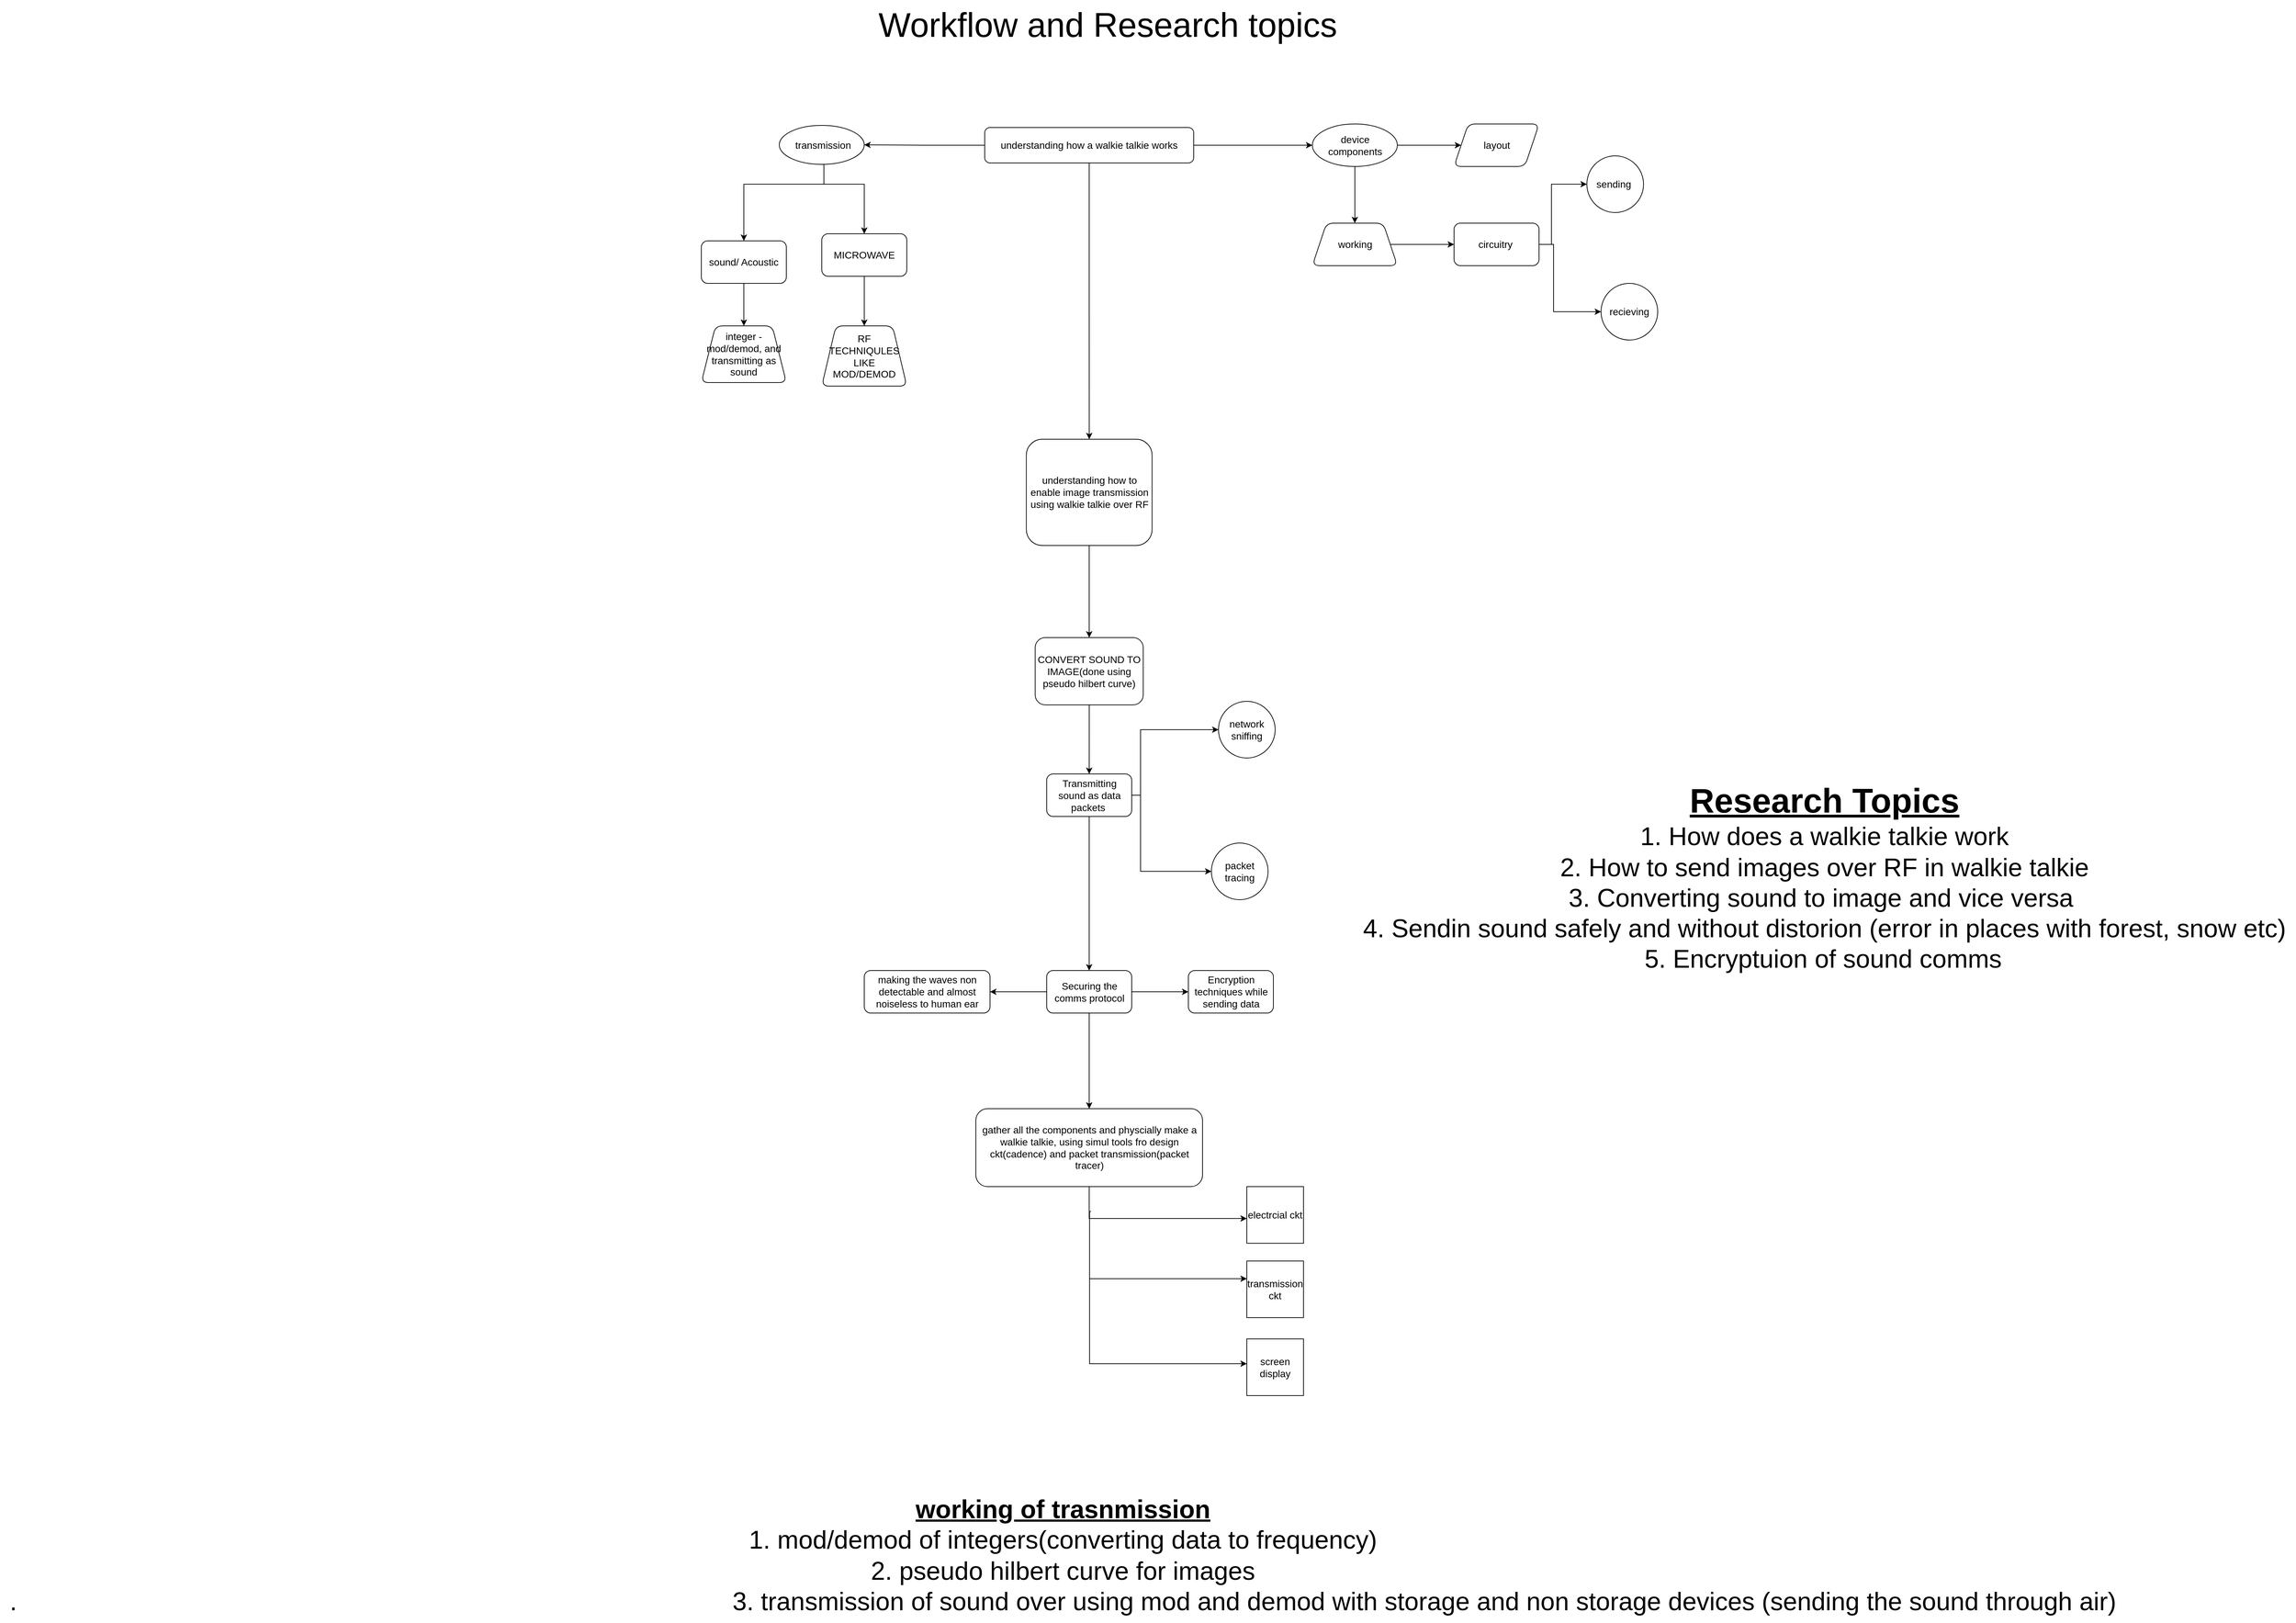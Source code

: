 <mxfile version="20.4.1" type="device" pages="2"><diagram id="RWWnA3afF1shueA9JQdX" name="Page-1"><mxGraphModel dx="6608" dy="4802" grid="1" gridSize="10" guides="1" tooltips="1" connect="1" arrows="1" fold="1" page="1" pageScale="1" pageWidth="1100" pageHeight="850" background="#ffffff" math="0" shadow="0"><root><mxCell id="0"/><mxCell id="1" parent="0"/><mxCell id="VR-UZ06oaNitG5tPslY4-18" value="&lt;font style=&quot;font-size: 48px;&quot;&gt;Workflow and Research topics&amp;nbsp;&lt;/font&gt;" style="text;html=1;align=center;verticalAlign=middle;resizable=0;points=[];autosize=1;strokeColor=none;fillColor=none;" vertex="1" parent="1"><mxGeometry x="110" y="-2170" width="680" height="70" as="geometry"/></mxCell><mxCell id="VR-UZ06oaNitG5tPslY4-25" value="" style="edgeStyle=orthogonalEdgeStyle;rounded=0;orthogonalLoop=1;jettySize=auto;html=1;fontSize=14;" edge="1" parent="1" source="VR-UZ06oaNitG5tPslY4-20" target="VR-UZ06oaNitG5tPslY4-24"><mxGeometry relative="1" as="geometry"/></mxCell><mxCell id="VR-UZ06oaNitG5tPslY4-33" value="" style="edgeStyle=orthogonalEdgeStyle;rounded=0;orthogonalLoop=1;jettySize=auto;html=1;fontSize=14;" edge="1" parent="1" source="VR-UZ06oaNitG5tPslY4-20" target="VR-UZ06oaNitG5tPslY4-32"><mxGeometry relative="1" as="geometry"/></mxCell><mxCell id="VR-UZ06oaNitG5tPslY4-62" value="" style="edgeStyle=orthogonalEdgeStyle;rounded=0;orthogonalLoop=1;jettySize=auto;html=1;fontSize=14;" edge="1" parent="1" source="VR-UZ06oaNitG5tPslY4-20" target="VR-UZ06oaNitG5tPslY4-61"><mxGeometry relative="1" as="geometry"/></mxCell><mxCell id="VR-UZ06oaNitG5tPslY4-20" value="understanding how a walkie talkie works" style="rounded=1;whiteSpace=wrap;html=1;fontSize=14;" vertex="1" parent="1"><mxGeometry x="270" y="-1990" width="295" height="50" as="geometry"/></mxCell><mxCell id="VR-UZ06oaNitG5tPslY4-27" value="" style="edgeStyle=orthogonalEdgeStyle;rounded=0;orthogonalLoop=1;jettySize=auto;html=1;fontSize=14;" edge="1" parent="1" source="VR-UZ06oaNitG5tPslY4-24" target="VR-UZ06oaNitG5tPslY4-26"><mxGeometry relative="1" as="geometry"/></mxCell><mxCell id="VR-UZ06oaNitG5tPslY4-31" value="" style="edgeStyle=orthogonalEdgeStyle;rounded=0;orthogonalLoop=1;jettySize=auto;html=1;fontSize=14;" edge="1" parent="1" source="VR-UZ06oaNitG5tPslY4-24" target="VR-UZ06oaNitG5tPslY4-30"><mxGeometry relative="1" as="geometry"/></mxCell><mxCell id="VR-UZ06oaNitG5tPslY4-24" value="device components" style="ellipse;whiteSpace=wrap;html=1;fontSize=14;rounded=1;" vertex="1" parent="1"><mxGeometry x="732.5" y="-1995" width="120" height="60" as="geometry"/></mxCell><mxCell id="VR-UZ06oaNitG5tPslY4-26" value="layout" style="shape=parallelogram;perimeter=parallelogramPerimeter;whiteSpace=wrap;html=1;fixedSize=1;fontSize=14;rounded=1;" vertex="1" parent="1"><mxGeometry x="932.5" y="-1995" width="120" height="60" as="geometry"/></mxCell><mxCell id="VR-UZ06oaNitG5tPslY4-51" value="" style="edgeStyle=orthogonalEdgeStyle;rounded=0;orthogonalLoop=1;jettySize=auto;html=1;fontSize=14;" edge="1" parent="1" source="VR-UZ06oaNitG5tPslY4-30" target="VR-UZ06oaNitG5tPslY4-50"><mxGeometry relative="1" as="geometry"/></mxCell><mxCell id="VR-UZ06oaNitG5tPslY4-30" value="working" style="shape=trapezoid;perimeter=trapezoidPerimeter;whiteSpace=wrap;html=1;fixedSize=1;fontSize=14;rounded=1;" vertex="1" parent="1"><mxGeometry x="732.5" y="-1855" width="120" height="60" as="geometry"/></mxCell><mxCell id="VR-UZ06oaNitG5tPslY4-35" value="" style="edgeStyle=orthogonalEdgeStyle;rounded=0;orthogonalLoop=1;jettySize=auto;html=1;fontSize=14;exitX=0.5;exitY=1;exitDx=0;exitDy=0;" edge="1" parent="1" source="VR-UZ06oaNitG5tPslY4-32"><mxGeometry relative="1" as="geometry"><mxPoint x="-40" y="-1910" as="sourcePoint"/><mxPoint x="100" y="-1840" as="targetPoint"/><Array as="points"><mxPoint x="43" y="-1910"/><mxPoint x="100" y="-1910"/></Array></mxGeometry></mxCell><mxCell id="VR-UZ06oaNitG5tPslY4-42" style="edgeStyle=orthogonalEdgeStyle;rounded=0;orthogonalLoop=1;jettySize=auto;html=1;exitX=0.5;exitY=1;exitDx=0;exitDy=0;fontSize=14;" edge="1" parent="1" source="VR-UZ06oaNitG5tPslY4-32"><mxGeometry relative="1" as="geometry"><mxPoint x="-70" y="-1830" as="targetPoint"/><Array as="points"><mxPoint x="43" y="-1910"/><mxPoint x="-70" y="-1910"/></Array></mxGeometry></mxCell><mxCell id="VR-UZ06oaNitG5tPslY4-32" value="&amp;nbsp;transmission" style="ellipse;whiteSpace=wrap;html=1;fontSize=14;rounded=1;" vertex="1" parent="1"><mxGeometry x="-20" y="-1993" width="120" height="55" as="geometry"/></mxCell><mxCell id="VR-UZ06oaNitG5tPslY4-36" value="RF TECHNIQULES LIKE MOD/DEMOD" style="shape=trapezoid;perimeter=trapezoidPerimeter;whiteSpace=wrap;html=1;fixedSize=1;fontSize=14;rounded=1;" vertex="1" parent="1"><mxGeometry x="40" y="-1710" width="120" height="85" as="geometry"/></mxCell><mxCell id="VR-UZ06oaNitG5tPslY4-41" value="" style="edgeStyle=orthogonalEdgeStyle;rounded=0;orthogonalLoop=1;jettySize=auto;html=1;fontSize=14;" edge="1" parent="1" source="VR-UZ06oaNitG5tPslY4-40" target="VR-UZ06oaNitG5tPslY4-36"><mxGeometry relative="1" as="geometry"/></mxCell><mxCell id="VR-UZ06oaNitG5tPslY4-40" value="MICROWAVE" style="rounded=1;whiteSpace=wrap;html=1;fontSize=14;" vertex="1" parent="1"><mxGeometry x="40" y="-1840" width="120" height="60" as="geometry"/></mxCell><mxCell id="VR-UZ06oaNitG5tPslY4-49" value="" style="edgeStyle=orthogonalEdgeStyle;rounded=0;orthogonalLoop=1;jettySize=auto;html=1;fontSize=14;" edge="1" parent="1" source="VR-UZ06oaNitG5tPslY4-43" target="VR-UZ06oaNitG5tPslY4-48"><mxGeometry relative="1" as="geometry"/></mxCell><mxCell id="VR-UZ06oaNitG5tPslY4-43" value="" style="rounded=1;whiteSpace=wrap;html=1;fontSize=14;" vertex="1" parent="1"><mxGeometry x="-130" y="-1830" width="120" height="60" as="geometry"/></mxCell><mxCell id="VR-UZ06oaNitG5tPslY4-44" value="&amp;nbsp; &amp;nbsp; &amp;nbsp; &amp;nbsp; &amp;nbsp; &amp;nbsp;sound/ Acoustic&amp;nbsp;" style="text;html=1;resizable=0;autosize=1;align=center;verticalAlign=middle;points=[];fillColor=none;strokeColor=none;rounded=0;fontSize=14;" vertex="1" parent="1"><mxGeometry x="-175" y="-1815" width="170" height="30" as="geometry"/></mxCell><mxCell id="VR-UZ06oaNitG5tPslY4-48" value="integer - mod/demod, and transmitting as sound" style="shape=trapezoid;perimeter=trapezoidPerimeter;whiteSpace=wrap;html=1;fixedSize=1;fontSize=14;rounded=1;" vertex="1" parent="1"><mxGeometry x="-130" y="-1710" width="120" height="80" as="geometry"/></mxCell><mxCell id="VR-UZ06oaNitG5tPslY4-54" style="edgeStyle=orthogonalEdgeStyle;rounded=0;orthogonalLoop=1;jettySize=auto;html=1;exitX=1;exitY=0.5;exitDx=0;exitDy=0;fontSize=14;" edge="1" parent="1" source="VR-UZ06oaNitG5tPslY4-50"><mxGeometry relative="1" as="geometry"><mxPoint x="1120" y="-1910" as="targetPoint"/><Array as="points"><mxPoint x="1070" y="-1825"/><mxPoint x="1070" y="-1910"/></Array></mxGeometry></mxCell><mxCell id="VR-UZ06oaNitG5tPslY4-58" style="edgeStyle=orthogonalEdgeStyle;rounded=0;orthogonalLoop=1;jettySize=auto;html=1;exitX=1;exitY=0.5;exitDx=0;exitDy=0;fontSize=14;" edge="1" parent="1" source="VR-UZ06oaNitG5tPslY4-50"><mxGeometry relative="1" as="geometry"><mxPoint x="1140" y="-1730" as="targetPoint"/><Array as="points"><mxPoint x="1073" y="-1825"/><mxPoint x="1073" y="-1730"/></Array></mxGeometry></mxCell><mxCell id="VR-UZ06oaNitG5tPslY4-50" value="circuitry&amp;nbsp;" style="whiteSpace=wrap;html=1;fontSize=14;rounded=1;" vertex="1" parent="1"><mxGeometry x="932.5" y="-1855" width="120" height="60" as="geometry"/></mxCell><mxCell id="VR-UZ06oaNitG5tPslY4-59" value="sending&amp;nbsp;" style="ellipse;whiteSpace=wrap;html=1;aspect=fixed;fontSize=14;" vertex="1" parent="1"><mxGeometry x="1120" y="-1950" width="80" height="80" as="geometry"/></mxCell><mxCell id="VR-UZ06oaNitG5tPslY4-60" value="recieving" style="ellipse;whiteSpace=wrap;html=1;aspect=fixed;fontSize=14;" vertex="1" parent="1"><mxGeometry x="1140" y="-1770" width="80" height="80" as="geometry"/></mxCell><mxCell id="VR-UZ06oaNitG5tPslY4-64" value="" style="edgeStyle=orthogonalEdgeStyle;rounded=0;orthogonalLoop=1;jettySize=auto;html=1;fontSize=14;" edge="1" parent="1" source="VR-UZ06oaNitG5tPslY4-61" target="VR-UZ06oaNitG5tPslY4-63"><mxGeometry relative="1" as="geometry"/></mxCell><mxCell id="VR-UZ06oaNitG5tPslY4-61" value="understanding how to enable image transmission using walkie talkie over RF" style="whiteSpace=wrap;html=1;fontSize=14;rounded=1;" vertex="1" parent="1"><mxGeometry x="328.75" y="-1550" width="177.5" height="150" as="geometry"/></mxCell><mxCell id="VR-UZ06oaNitG5tPslY4-66" value="" style="edgeStyle=orthogonalEdgeStyle;rounded=0;orthogonalLoop=1;jettySize=auto;html=1;fontSize=14;" edge="1" parent="1" source="VR-UZ06oaNitG5tPslY4-63" target="VR-UZ06oaNitG5tPslY4-65"><mxGeometry relative="1" as="geometry"/></mxCell><mxCell id="VR-UZ06oaNitG5tPslY4-63" value="CONVERT SOUND TO IMAGE(done using pseudo hilbert curve)" style="whiteSpace=wrap;html=1;fontSize=14;rounded=1;" vertex="1" parent="1"><mxGeometry x="341.25" y="-1270" width="152.5" height="95" as="geometry"/></mxCell><mxCell id="VR-UZ06oaNitG5tPslY4-67" style="edgeStyle=orthogonalEdgeStyle;rounded=0;orthogonalLoop=1;jettySize=auto;html=1;exitX=1;exitY=0.5;exitDx=0;exitDy=0;fontSize=14;" edge="1" parent="1" source="VR-UZ06oaNitG5tPslY4-65"><mxGeometry relative="1" as="geometry"><mxPoint x="600" y="-1140" as="targetPoint"/><Array as="points"><mxPoint x="490" y="-1048"/><mxPoint x="490" y="-1140"/></Array></mxGeometry></mxCell><mxCell id="VR-UZ06oaNitG5tPslY4-69" style="edgeStyle=orthogonalEdgeStyle;rounded=0;orthogonalLoop=1;jettySize=auto;html=1;exitX=1;exitY=0.5;exitDx=0;exitDy=0;fontSize=14;" edge="1" parent="1" source="VR-UZ06oaNitG5tPslY4-65"><mxGeometry relative="1" as="geometry"><mxPoint x="590" y="-940" as="targetPoint"/><Array as="points"><mxPoint x="490" y="-1048"/><mxPoint x="490" y="-940"/></Array></mxGeometry></mxCell><mxCell id="VR-UZ06oaNitG5tPslY4-74" value="" style="edgeStyle=orthogonalEdgeStyle;rounded=0;orthogonalLoop=1;jettySize=auto;html=1;fontSize=14;" edge="1" parent="1" source="VR-UZ06oaNitG5tPslY4-65" target="VR-UZ06oaNitG5tPslY4-73"><mxGeometry relative="1" as="geometry"/></mxCell><mxCell id="VR-UZ06oaNitG5tPslY4-65" value="Transmitting sound as data packets&amp;nbsp;" style="whiteSpace=wrap;html=1;fontSize=14;rounded=1;" vertex="1" parent="1"><mxGeometry x="357.5" y="-1077.5" width="120" height="60" as="geometry"/></mxCell><mxCell id="VR-UZ06oaNitG5tPslY4-71" value="network sniffing" style="ellipse;whiteSpace=wrap;html=1;aspect=fixed;fontSize=14;" vertex="1" parent="1"><mxGeometry x="600" y="-1180" width="80" height="80" as="geometry"/></mxCell><mxCell id="VR-UZ06oaNitG5tPslY4-72" value="packet tracing" style="ellipse;whiteSpace=wrap;html=1;aspect=fixed;fontSize=14;" vertex="1" parent="1"><mxGeometry x="590" y="-980" width="80" height="80" as="geometry"/></mxCell><mxCell id="VR-UZ06oaNitG5tPslY4-76" value="" style="edgeStyle=orthogonalEdgeStyle;rounded=0;orthogonalLoop=1;jettySize=auto;html=1;fontSize=14;" edge="1" parent="1" source="VR-UZ06oaNitG5tPslY4-73" target="VR-UZ06oaNitG5tPslY4-75"><mxGeometry relative="1" as="geometry"/></mxCell><mxCell id="VR-UZ06oaNitG5tPslY4-81" value="" style="edgeStyle=orthogonalEdgeStyle;rounded=0;orthogonalLoop=1;jettySize=auto;html=1;fontSize=14;" edge="1" parent="1" source="VR-UZ06oaNitG5tPslY4-73" target="VR-UZ06oaNitG5tPslY4-80"><mxGeometry relative="1" as="geometry"/></mxCell><mxCell id="VR-UZ06oaNitG5tPslY4-83" value="" style="edgeStyle=orthogonalEdgeStyle;rounded=0;orthogonalLoop=1;jettySize=auto;html=1;fontSize=14;" edge="1" parent="1" source="VR-UZ06oaNitG5tPslY4-73" target="VR-UZ06oaNitG5tPslY4-82"><mxGeometry relative="1" as="geometry"/></mxCell><mxCell id="VR-UZ06oaNitG5tPslY4-73" value="Securing the comms protocol" style="rounded=1;whiteSpace=wrap;html=1;fontSize=14;" vertex="1" parent="1"><mxGeometry x="357.5" y="-800" width="120" height="60" as="geometry"/></mxCell><mxCell id="VR-UZ06oaNitG5tPslY4-75" value="Encryption techniques while sending data" style="whiteSpace=wrap;html=1;fontSize=14;rounded=1;" vertex="1" parent="1"><mxGeometry x="557.5" y="-800" width="120" height="60" as="geometry"/></mxCell><mxCell id="VR-UZ06oaNitG5tPslY4-80" value="making the waves non detectable and almost noiseless to human ear" style="whiteSpace=wrap;html=1;fontSize=14;rounded=1;" vertex="1" parent="1"><mxGeometry x="100" y="-800" width="177.5" height="60" as="geometry"/></mxCell><mxCell id="VR-UZ06oaNitG5tPslY4-87" style="edgeStyle=orthogonalEdgeStyle;rounded=0;orthogonalLoop=1;jettySize=auto;html=1;exitX=0.5;exitY=1;exitDx=0;exitDy=0;fontSize=14;" edge="1" parent="1" source="VR-UZ06oaNitG5tPslY4-82"><mxGeometry relative="1" as="geometry"><mxPoint x="640" y="-450" as="targetPoint"/><Array as="points"><mxPoint x="418" y="-450"/></Array></mxGeometry></mxCell><mxCell id="VR-UZ06oaNitG5tPslY4-82" value="gather all the components and physcially make a walkie talkie, using simul tools fro design ckt(cadence) and packet transmission(packet tracer)" style="rounded=1;whiteSpace=wrap;html=1;fontSize=14;" vertex="1" parent="1"><mxGeometry x="257.5" y="-605" width="320" height="110" as="geometry"/></mxCell><mxCell id="VR-UZ06oaNitG5tPslY4-88" style="edgeStyle=orthogonalEdgeStyle;rounded=0;orthogonalLoop=1;jettySize=auto;html=1;fontSize=14;" edge="1" parent="1"><mxGeometry relative="1" as="geometry"><mxPoint x="640" y="-365" as="targetPoint"/><mxPoint x="420" y="-460" as="sourcePoint"/><Array as="points"><mxPoint x="418" y="-365"/></Array></mxGeometry></mxCell><mxCell id="VR-UZ06oaNitG5tPslY4-89" style="edgeStyle=orthogonalEdgeStyle;rounded=0;orthogonalLoop=1;jettySize=auto;html=1;fontSize=14;" edge="1" parent="1"><mxGeometry relative="1" as="geometry"><mxPoint x="640" y="-245" as="targetPoint"/><mxPoint x="418" y="-370" as="sourcePoint"/><Array as="points"><mxPoint x="418" y="-245"/></Array></mxGeometry></mxCell><mxCell id="VR-UZ06oaNitG5tPslY4-91" value="screen display" style="whiteSpace=wrap;html=1;aspect=fixed;fontSize=14;" vertex="1" parent="1"><mxGeometry x="640" y="-280" width="80" height="80" as="geometry"/></mxCell><mxCell id="VR-UZ06oaNitG5tPslY4-92" value="transmission ckt" style="whiteSpace=wrap;html=1;aspect=fixed;fontSize=14;" vertex="1" parent="1"><mxGeometry x="640" y="-390" width="80" height="80" as="geometry"/></mxCell><mxCell id="VR-UZ06oaNitG5tPslY4-93" value="electrcial ckt" style="whiteSpace=wrap;html=1;aspect=fixed;fontSize=14;" vertex="1" parent="1"><mxGeometry x="640" y="-495" width="80" height="80" as="geometry"/></mxCell><mxCell id="VR-UZ06oaNitG5tPslY4-95" value="&lt;font style=&quot;&quot;&gt;&lt;font style=&quot;font-size: 48px;&quot;&gt;&lt;b&gt;&lt;u&gt;&lt;font style=&quot;&quot;&gt;Research Topics&lt;/font&gt;&lt;br&gt;&lt;/u&gt;&lt;/b&gt;&lt;/font&gt;&lt;span style=&quot;font-size: 36px;&quot;&gt;1. How does a walkie talkie work&lt;/span&gt;&lt;br&gt;&lt;span style=&quot;font-size: 36px;&quot;&gt;2. How to send images over RF in walkie talkie&lt;/span&gt;&lt;br&gt;&lt;span style=&quot;font-size: 36px;&quot;&gt;3. Converting sound to image and vice versa&amp;nbsp;&lt;/span&gt;&lt;br&gt;&lt;span style=&quot;font-size: 36px;&quot;&gt;4. Sendin sound safely and without distorion (error in places with forest, snow etc)&lt;/span&gt;&lt;br&gt;&lt;span style=&quot;font-size: 36px;&quot;&gt;5. Encryptuion of sound comms&lt;/span&gt;&lt;/font&gt;&amp;nbsp;" style="text;html=1;align=center;verticalAlign=middle;resizable=0;points=[];autosize=1;strokeColor=none;fillColor=none;fontSize=14;" vertex="1" parent="1"><mxGeometry x="790" y="-1077.5" width="1330" height="290" as="geometry"/></mxCell><mxCell id="VR-UZ06oaNitG5tPslY4-96" value="&lt;b&gt;&lt;u&gt;working of trasnmission&lt;/u&gt;&lt;/b&gt;&lt;br&gt;1. mod/demod of integers(converting data to frequency)&lt;br&gt;2. pseudo hilbert curve for images&lt;br&gt;.&amp;nbsp; &amp;nbsp; &amp;nbsp; &amp;nbsp; &amp;nbsp; &amp;nbsp; &amp;nbsp; &amp;nbsp; &amp;nbsp; &amp;nbsp; &amp;nbsp; &amp;nbsp; &amp;nbsp; &amp;nbsp; &amp;nbsp; &amp;nbsp; &amp;nbsp; &amp;nbsp; &amp;nbsp; &amp;nbsp; &amp;nbsp; &amp;nbsp; &amp;nbsp; &amp;nbsp; &amp;nbsp; &amp;nbsp; &amp;nbsp; &amp;nbsp; &amp;nbsp; &amp;nbsp; &amp;nbsp; &amp;nbsp; &amp;nbsp; &amp;nbsp; &amp;nbsp; &amp;nbsp; &amp;nbsp; &amp;nbsp; &amp;nbsp; &amp;nbsp; &amp;nbsp; &amp;nbsp; &amp;nbsp; &amp;nbsp; &amp;nbsp; &amp;nbsp; &amp;nbsp; &amp;nbsp; &amp;nbsp; &amp;nbsp; &amp;nbsp;3. transmission of sound over using mod and demod with storage and non storage devices (sending the sound through air)&lt;br&gt;" style="text;html=1;align=center;verticalAlign=middle;resizable=0;points=[];autosize=1;strokeColor=none;fillColor=none;fontSize=36;" vertex="1" parent="1"><mxGeometry x="-1120" y="-70" width="3000" height="190" as="geometry"/></mxCell></root></mxGraphModel></diagram><diagram id="rKhpWWhfRy6fUePPZOVh" name="Page-2"><mxGraphModel dx="1038" dy="585" grid="1" gridSize="10" guides="1" tooltips="1" connect="1" arrows="1" fold="1" page="1" pageScale="1" pageWidth="850" pageHeight="1100" math="0" shadow="0"><root><mxCell id="0"/><mxCell id="1" parent="0"/></root></mxGraphModel></diagram></mxfile>